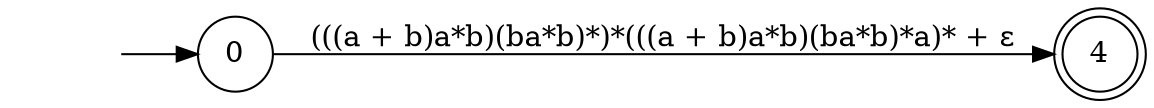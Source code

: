 digraph G {
	rankdir=LR;
	null [shape = plaintext label=""]
	0 [shape=circle];
	4 [shape=doublecircle];
	null -> 0
	0 -> 4 [label = "(((a + b)a*b)(ba*b)*)*(((a + b)a*b)(ba*b)*a)* + &#949;"];
}
